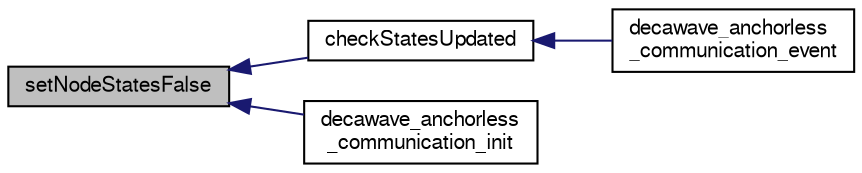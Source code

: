 digraph "setNodeStatesFalse"
{
  edge [fontname="FreeSans",fontsize="10",labelfontname="FreeSans",labelfontsize="10"];
  node [fontname="FreeSans",fontsize="10",shape=record];
  rankdir="LR";
  Node1 [label="setNodeStatesFalse",height=0.2,width=0.4,color="black", fillcolor="grey75", style="filled", fontcolor="black"];
  Node1 -> Node2 [dir="back",color="midnightblue",fontsize="10",style="solid",fontname="FreeSans"];
  Node2 [label="checkStatesUpdated",height=0.2,width=0.4,color="black", fillcolor="white", style="filled",URL="$decawave__anchorless__communication_8c.html#a1b9df4970567804ad5e82038b0215c8b",tooltip="This function checks if all the states of all the distant nodes have at least once been updated..."];
  Node2 -> Node3 [dir="back",color="midnightblue",fontsize="10",style="solid",fontname="FreeSans"];
  Node3 [label="decawave_anchorless\l_communication_event",height=0.2,width=0.4,color="black", fillcolor="white", style="filled",URL="$decawave__anchorless__communication_8h.html#ac0c87cb96a37fe93060f28e3dc509568",tooltip="Event function currently checks for serial data and whether an update of states is available for a di..."];
  Node1 -> Node4 [dir="back",color="midnightblue",fontsize="10",style="solid",fontname="FreeSans"];
  Node4 [label="decawave_anchorless\l_communication_init",height=0.2,width=0.4,color="black", fillcolor="white", style="filled",URL="$decawave__anchorless__communication_8h.html#a7902a609d7de5b34b0f4c738e90a067f",tooltip="Initialization functio. "];
}
